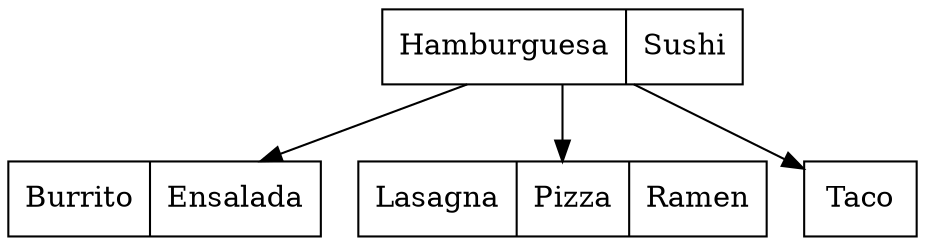 digraph BTree {
  node [shape=record];
  node0x5919f66c2380 [label="Hamburguesa | Sushi"];
  node0x5919f66c2380 -> node0x5919f66c22b0;
  node0x5919f66c22b0 [label="Burrito | Ensalada"];
  node0x5919f66c2380 -> node0x5919f66c2520;
  node0x5919f66c2520 [label="Lasagna | Pizza | Ramen"];
  node0x5919f66c2380 -> node0x5919f66c2450;
  node0x5919f66c2450 [label="Taco"];
}
